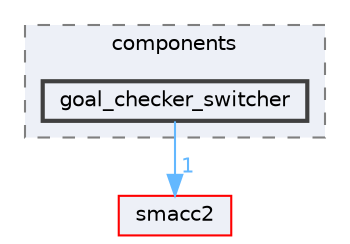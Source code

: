 digraph "smacc2_client_library/nav2z_client/nav2z_client/include/nav2z_client/components/goal_checker_switcher"
{
 // LATEX_PDF_SIZE
  bgcolor="transparent";
  edge [fontname=Helvetica,fontsize=10,labelfontname=Helvetica,labelfontsize=10];
  node [fontname=Helvetica,fontsize=10,shape=box,height=0.2,width=0.4];
  compound=true
  subgraph clusterdir_bbb373c5cd8b9aae828d2b9e77bec68a {
    graph [ bgcolor="#edf0f7", pencolor="grey50", label="components", fontname=Helvetica,fontsize=10 style="filled,dashed", URL="dir_bbb373c5cd8b9aae828d2b9e77bec68a.html",tooltip=""]
  dir_6e2d6121dab51590f94dbc89a6e3944d [label="goal_checker_switcher", fillcolor="#edf0f7", color="grey25", style="filled,bold", URL="dir_6e2d6121dab51590f94dbc89a6e3944d.html",tooltip=""];
  }
  dir_ce4c19d6108cf5285f3105ec9cd73bf1 [label="smacc2", fillcolor="#edf0f7", color="red", style="filled", URL="dir_ce4c19d6108cf5285f3105ec9cd73bf1.html",tooltip=""];
  dir_6e2d6121dab51590f94dbc89a6e3944d->dir_ce4c19d6108cf5285f3105ec9cd73bf1 [headlabel="1", labeldistance=1.5 headhref="dir_000042_000100.html" color="steelblue1" fontcolor="steelblue1"];
}
